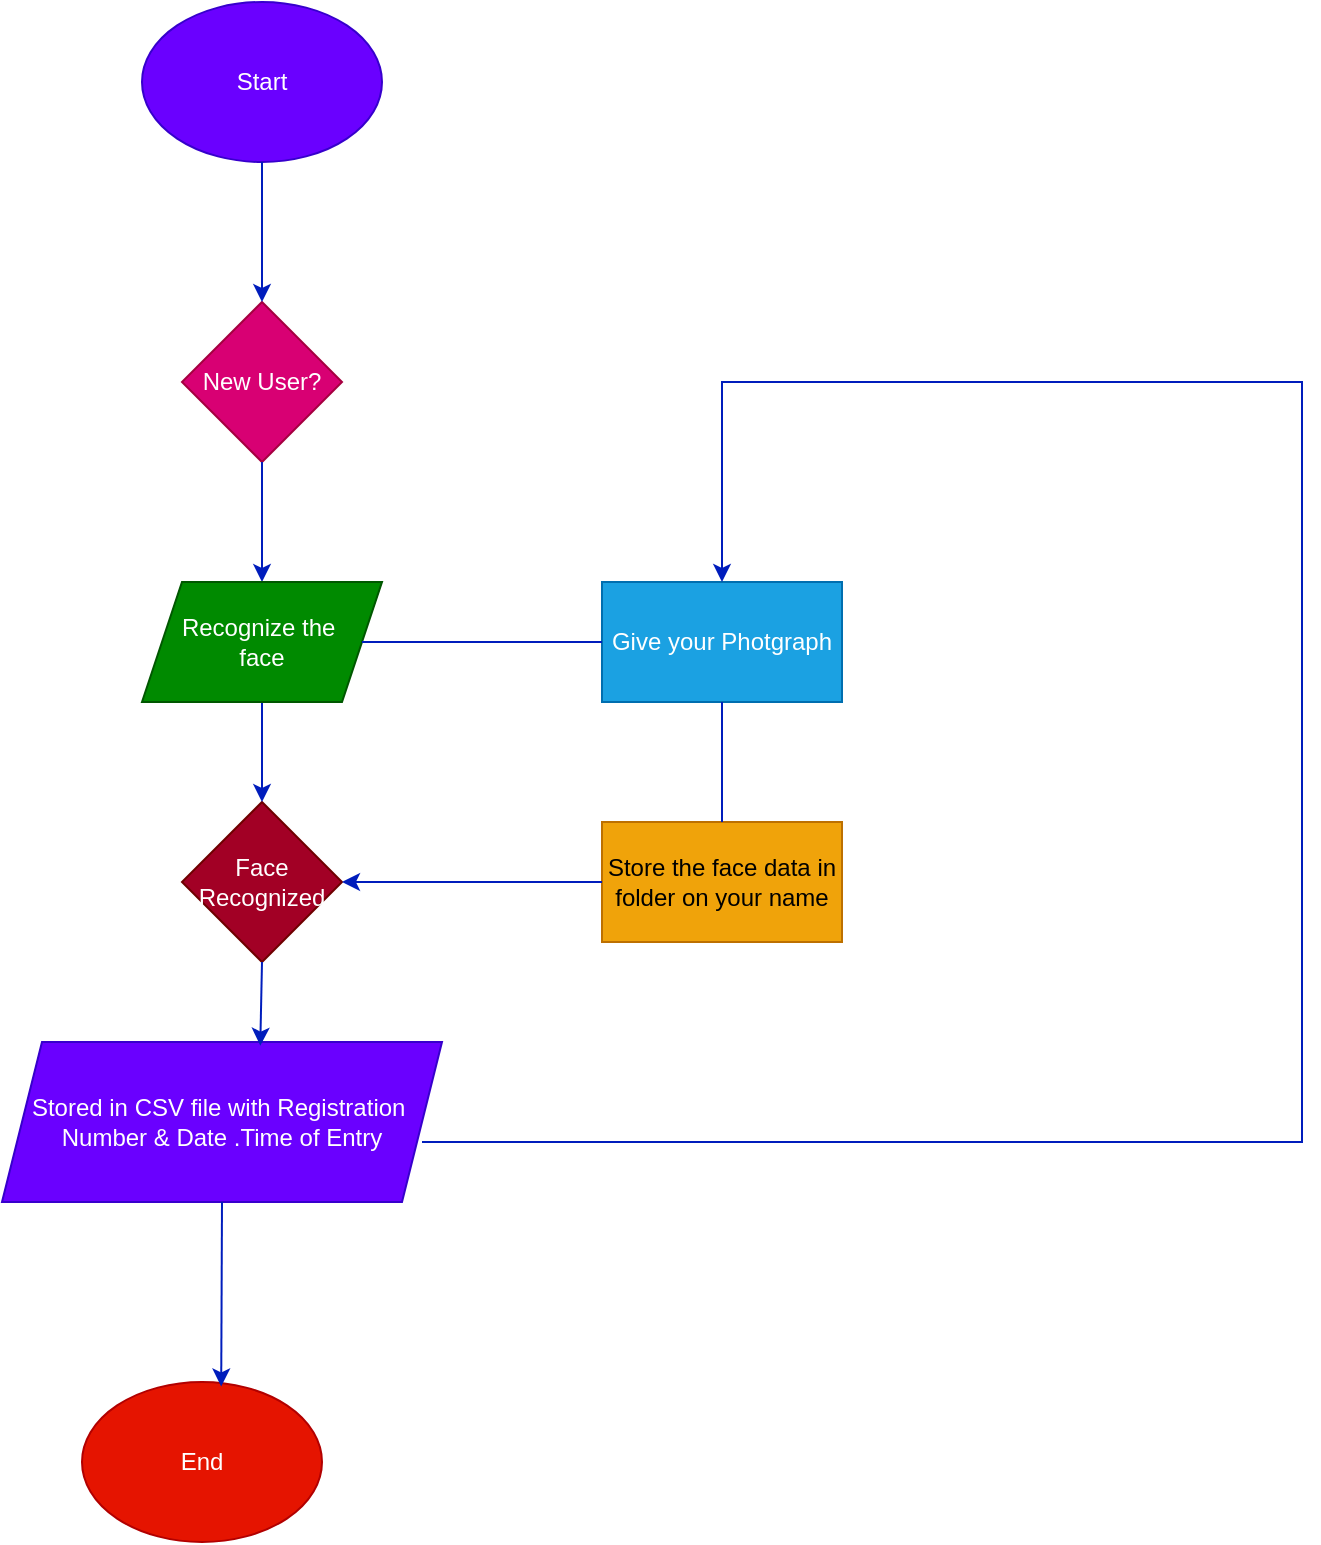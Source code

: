 <mxfile version="28.0.6">
  <diagram name="Page-1" id="YprhHNLgN9Y8xnhbuLW0">
    <mxGraphModel dx="1489" dy="894" grid="1" gridSize="10" guides="1" tooltips="1" connect="1" arrows="1" fold="1" page="1" pageScale="1" pageWidth="850" pageHeight="1100" math="0" shadow="0">
      <root>
        <mxCell id="0" />
        <mxCell id="1" parent="0" />
        <mxCell id="3vlY8k4KXx1gscepRS7g-1" value="Start" style="ellipse;whiteSpace=wrap;html=1;fillColor=#6a00ff;fontColor=#ffffff;strokeColor=#3700CC;" vertex="1" parent="1">
          <mxGeometry x="160" y="30" width="120" height="80" as="geometry" />
        </mxCell>
        <mxCell id="3vlY8k4KXx1gscepRS7g-2" value="New User?" style="rhombus;whiteSpace=wrap;html=1;fillColor=#d80073;fontColor=#ffffff;strokeColor=#A50040;" vertex="1" parent="1">
          <mxGeometry x="180" y="180" width="80" height="80" as="geometry" />
        </mxCell>
        <mxCell id="3vlY8k4KXx1gscepRS7g-4" value="Face Recognized" style="rhombus;whiteSpace=wrap;html=1;fillColor=#a20025;fontColor=#ffffff;strokeColor=#6F0000;" vertex="1" parent="1">
          <mxGeometry x="180" y="430" width="80" height="80" as="geometry" />
        </mxCell>
        <mxCell id="3vlY8k4KXx1gscepRS7g-5" value="Stored in CSV file with Registration&amp;nbsp;&lt;div&gt;Number &amp;amp; Date .Time of Entry&lt;/div&gt;" style="shape=parallelogram;perimeter=parallelogramPerimeter;whiteSpace=wrap;html=1;fixedSize=1;fillColor=#6a00ff;fontColor=#ffffff;strokeColor=#3700CC;" vertex="1" parent="1">
          <mxGeometry x="90" y="550" width="220" height="80" as="geometry" />
        </mxCell>
        <mxCell id="3vlY8k4KXx1gscepRS7g-6" value="End" style="ellipse;whiteSpace=wrap;html=1;fillColor=#e51400;fontColor=#ffffff;strokeColor=#B20000;" vertex="1" parent="1">
          <mxGeometry x="130" y="720" width="120" height="80" as="geometry" />
        </mxCell>
        <mxCell id="3vlY8k4KXx1gscepRS7g-7" value="" style="endArrow=classic;html=1;rounded=0;entryX=0.5;entryY=0;entryDx=0;entryDy=0;exitX=0.5;exitY=1;exitDx=0;exitDy=0;fillColor=#0050ef;strokeColor=#001DBC;" edge="1" parent="1" source="3vlY8k4KXx1gscepRS7g-2">
          <mxGeometry width="50" height="50" relative="1" as="geometry">
            <mxPoint x="220" y="270" as="sourcePoint" />
            <mxPoint x="220" y="320" as="targetPoint" />
          </mxGeometry>
        </mxCell>
        <mxCell id="3vlY8k4KXx1gscepRS7g-8" value="Store the face data in folder on your name" style="rounded=0;whiteSpace=wrap;html=1;fillColor=#f0a30a;fontColor=#000000;strokeColor=#BD7000;" vertex="1" parent="1">
          <mxGeometry x="390" y="440" width="120" height="60" as="geometry" />
        </mxCell>
        <mxCell id="3vlY8k4KXx1gscepRS7g-9" value="Give your Photgraph" style="rounded=0;whiteSpace=wrap;html=1;fillColor=#1ba1e2;fontColor=#ffffff;strokeColor=#006EAF;" vertex="1" parent="1">
          <mxGeometry x="390" y="320" width="120" height="60" as="geometry" />
        </mxCell>
        <mxCell id="3vlY8k4KXx1gscepRS7g-12" value="" style="endArrow=classic;html=1;rounded=0;entryX=1;entryY=0.5;entryDx=0;entryDy=0;exitX=0;exitY=0.5;exitDx=0;exitDy=0;fillColor=#0050ef;strokeColor=#001DBC;" edge="1" parent="1" source="3vlY8k4KXx1gscepRS7g-8" target="3vlY8k4KXx1gscepRS7g-4">
          <mxGeometry width="50" height="50" relative="1" as="geometry">
            <mxPoint x="440" y="380" as="sourcePoint" />
            <mxPoint x="440" y="430" as="targetPoint" />
          </mxGeometry>
        </mxCell>
        <mxCell id="3vlY8k4KXx1gscepRS7g-14" value="" style="endArrow=none;html=1;rounded=0;exitX=0.5;exitY=0;exitDx=0;exitDy=0;fillColor=#0050ef;strokeColor=#001DBC;" edge="1" parent="1" source="3vlY8k4KXx1gscepRS7g-8">
          <mxGeometry width="50" height="50" relative="1" as="geometry">
            <mxPoint x="400" y="430" as="sourcePoint" />
            <mxPoint x="450" y="380" as="targetPoint" />
          </mxGeometry>
        </mxCell>
        <mxCell id="3vlY8k4KXx1gscepRS7g-16" value="" style="endArrow=classic;html=1;rounded=0;entryX=0.5;entryY=0;entryDx=0;entryDy=0;fillColor=#0050ef;strokeColor=#001DBC;" edge="1" parent="1" target="3vlY8k4KXx1gscepRS7g-4">
          <mxGeometry width="50" height="50" relative="1" as="geometry">
            <mxPoint x="220" y="380" as="sourcePoint" />
            <mxPoint x="270" y="330" as="targetPoint" />
          </mxGeometry>
        </mxCell>
        <mxCell id="3vlY8k4KXx1gscepRS7g-17" value="" style="endArrow=classic;html=1;rounded=0;entryX=0.587;entryY=0.023;entryDx=0;entryDy=0;entryPerimeter=0;fillColor=#0050ef;strokeColor=#001DBC;" edge="1" parent="1" target="3vlY8k4KXx1gscepRS7g-5">
          <mxGeometry width="50" height="50" relative="1" as="geometry">
            <mxPoint x="220" y="510" as="sourcePoint" />
            <mxPoint x="270" y="460" as="targetPoint" />
          </mxGeometry>
        </mxCell>
        <mxCell id="3vlY8k4KXx1gscepRS7g-18" value="" style="endArrow=classic;html=1;rounded=0;entryX=0.58;entryY=0.028;entryDx=0;entryDy=0;entryPerimeter=0;fillColor=#0050ef;strokeColor=#001DBC;" edge="1" parent="1" target="3vlY8k4KXx1gscepRS7g-6">
          <mxGeometry width="50" height="50" relative="1" as="geometry">
            <mxPoint x="200" y="630" as="sourcePoint" />
            <mxPoint x="250" y="580" as="targetPoint" />
          </mxGeometry>
        </mxCell>
        <mxCell id="3vlY8k4KXx1gscepRS7g-19" value="" style="endArrow=classic;html=1;rounded=0;entryX=0.5;entryY=0;entryDx=0;entryDy=0;fillColor=#0050ef;strokeColor=#001DBC;" edge="1" parent="1" target="3vlY8k4KXx1gscepRS7g-2">
          <mxGeometry width="50" height="50" relative="1" as="geometry">
            <mxPoint x="220" y="110" as="sourcePoint" />
            <mxPoint x="270" y="60" as="targetPoint" />
          </mxGeometry>
        </mxCell>
        <mxCell id="3vlY8k4KXx1gscepRS7g-20" value="Recognize the&amp;nbsp;&lt;div&gt;face&lt;/div&gt;" style="shape=parallelogram;perimeter=parallelogramPerimeter;whiteSpace=wrap;html=1;fixedSize=1;fillColor=#008a00;fontColor=#ffffff;strokeColor=#005700;" vertex="1" parent="1">
          <mxGeometry x="160" y="320" width="120" height="60" as="geometry" />
        </mxCell>
        <mxCell id="3vlY8k4KXx1gscepRS7g-22" value="" style="endArrow=none;html=1;rounded=0;entryX=0;entryY=0.5;entryDx=0;entryDy=0;fillColor=#0050ef;strokeColor=#001DBC;" edge="1" parent="1" target="3vlY8k4KXx1gscepRS7g-9">
          <mxGeometry width="50" height="50" relative="1" as="geometry">
            <mxPoint x="270" y="350" as="sourcePoint" />
            <mxPoint x="320" y="300" as="targetPoint" />
          </mxGeometry>
        </mxCell>
        <mxCell id="3vlY8k4KXx1gscepRS7g-23" value="" style="endArrow=classic;html=1;rounded=0;entryX=0.5;entryY=0;entryDx=0;entryDy=0;fillColor=#0050ef;strokeColor=#001DBC;" edge="1" parent="1" target="3vlY8k4KXx1gscepRS7g-9">
          <mxGeometry width="50" height="50" relative="1" as="geometry">
            <mxPoint x="300" y="600" as="sourcePoint" />
            <mxPoint x="460" y="210" as="targetPoint" />
            <Array as="points">
              <mxPoint x="740" y="600" />
              <mxPoint x="740" y="220" />
              <mxPoint x="450" y="220" />
            </Array>
          </mxGeometry>
        </mxCell>
      </root>
    </mxGraphModel>
  </diagram>
</mxfile>
